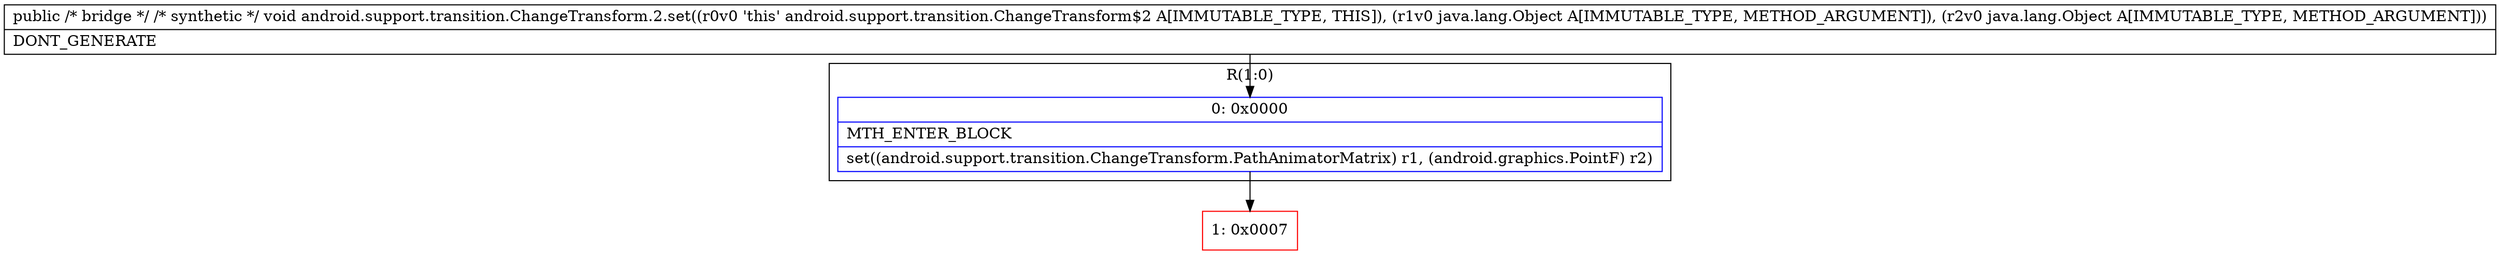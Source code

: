 digraph "CFG forandroid.support.transition.ChangeTransform.2.set(Ljava\/lang\/Object;Ljava\/lang\/Object;)V" {
subgraph cluster_Region_839583158 {
label = "R(1:0)";
node [shape=record,color=blue];
Node_0 [shape=record,label="{0\:\ 0x0000|MTH_ENTER_BLOCK\l|set((android.support.transition.ChangeTransform.PathAnimatorMatrix) r1, (android.graphics.PointF) r2)\l}"];
}
Node_1 [shape=record,color=red,label="{1\:\ 0x0007}"];
MethodNode[shape=record,label="{public \/* bridge *\/ \/* synthetic *\/ void android.support.transition.ChangeTransform.2.set((r0v0 'this' android.support.transition.ChangeTransform$2 A[IMMUTABLE_TYPE, THIS]), (r1v0 java.lang.Object A[IMMUTABLE_TYPE, METHOD_ARGUMENT]), (r2v0 java.lang.Object A[IMMUTABLE_TYPE, METHOD_ARGUMENT]))  | DONT_GENERATE\l}"];
MethodNode -> Node_0;
Node_0 -> Node_1;
}

